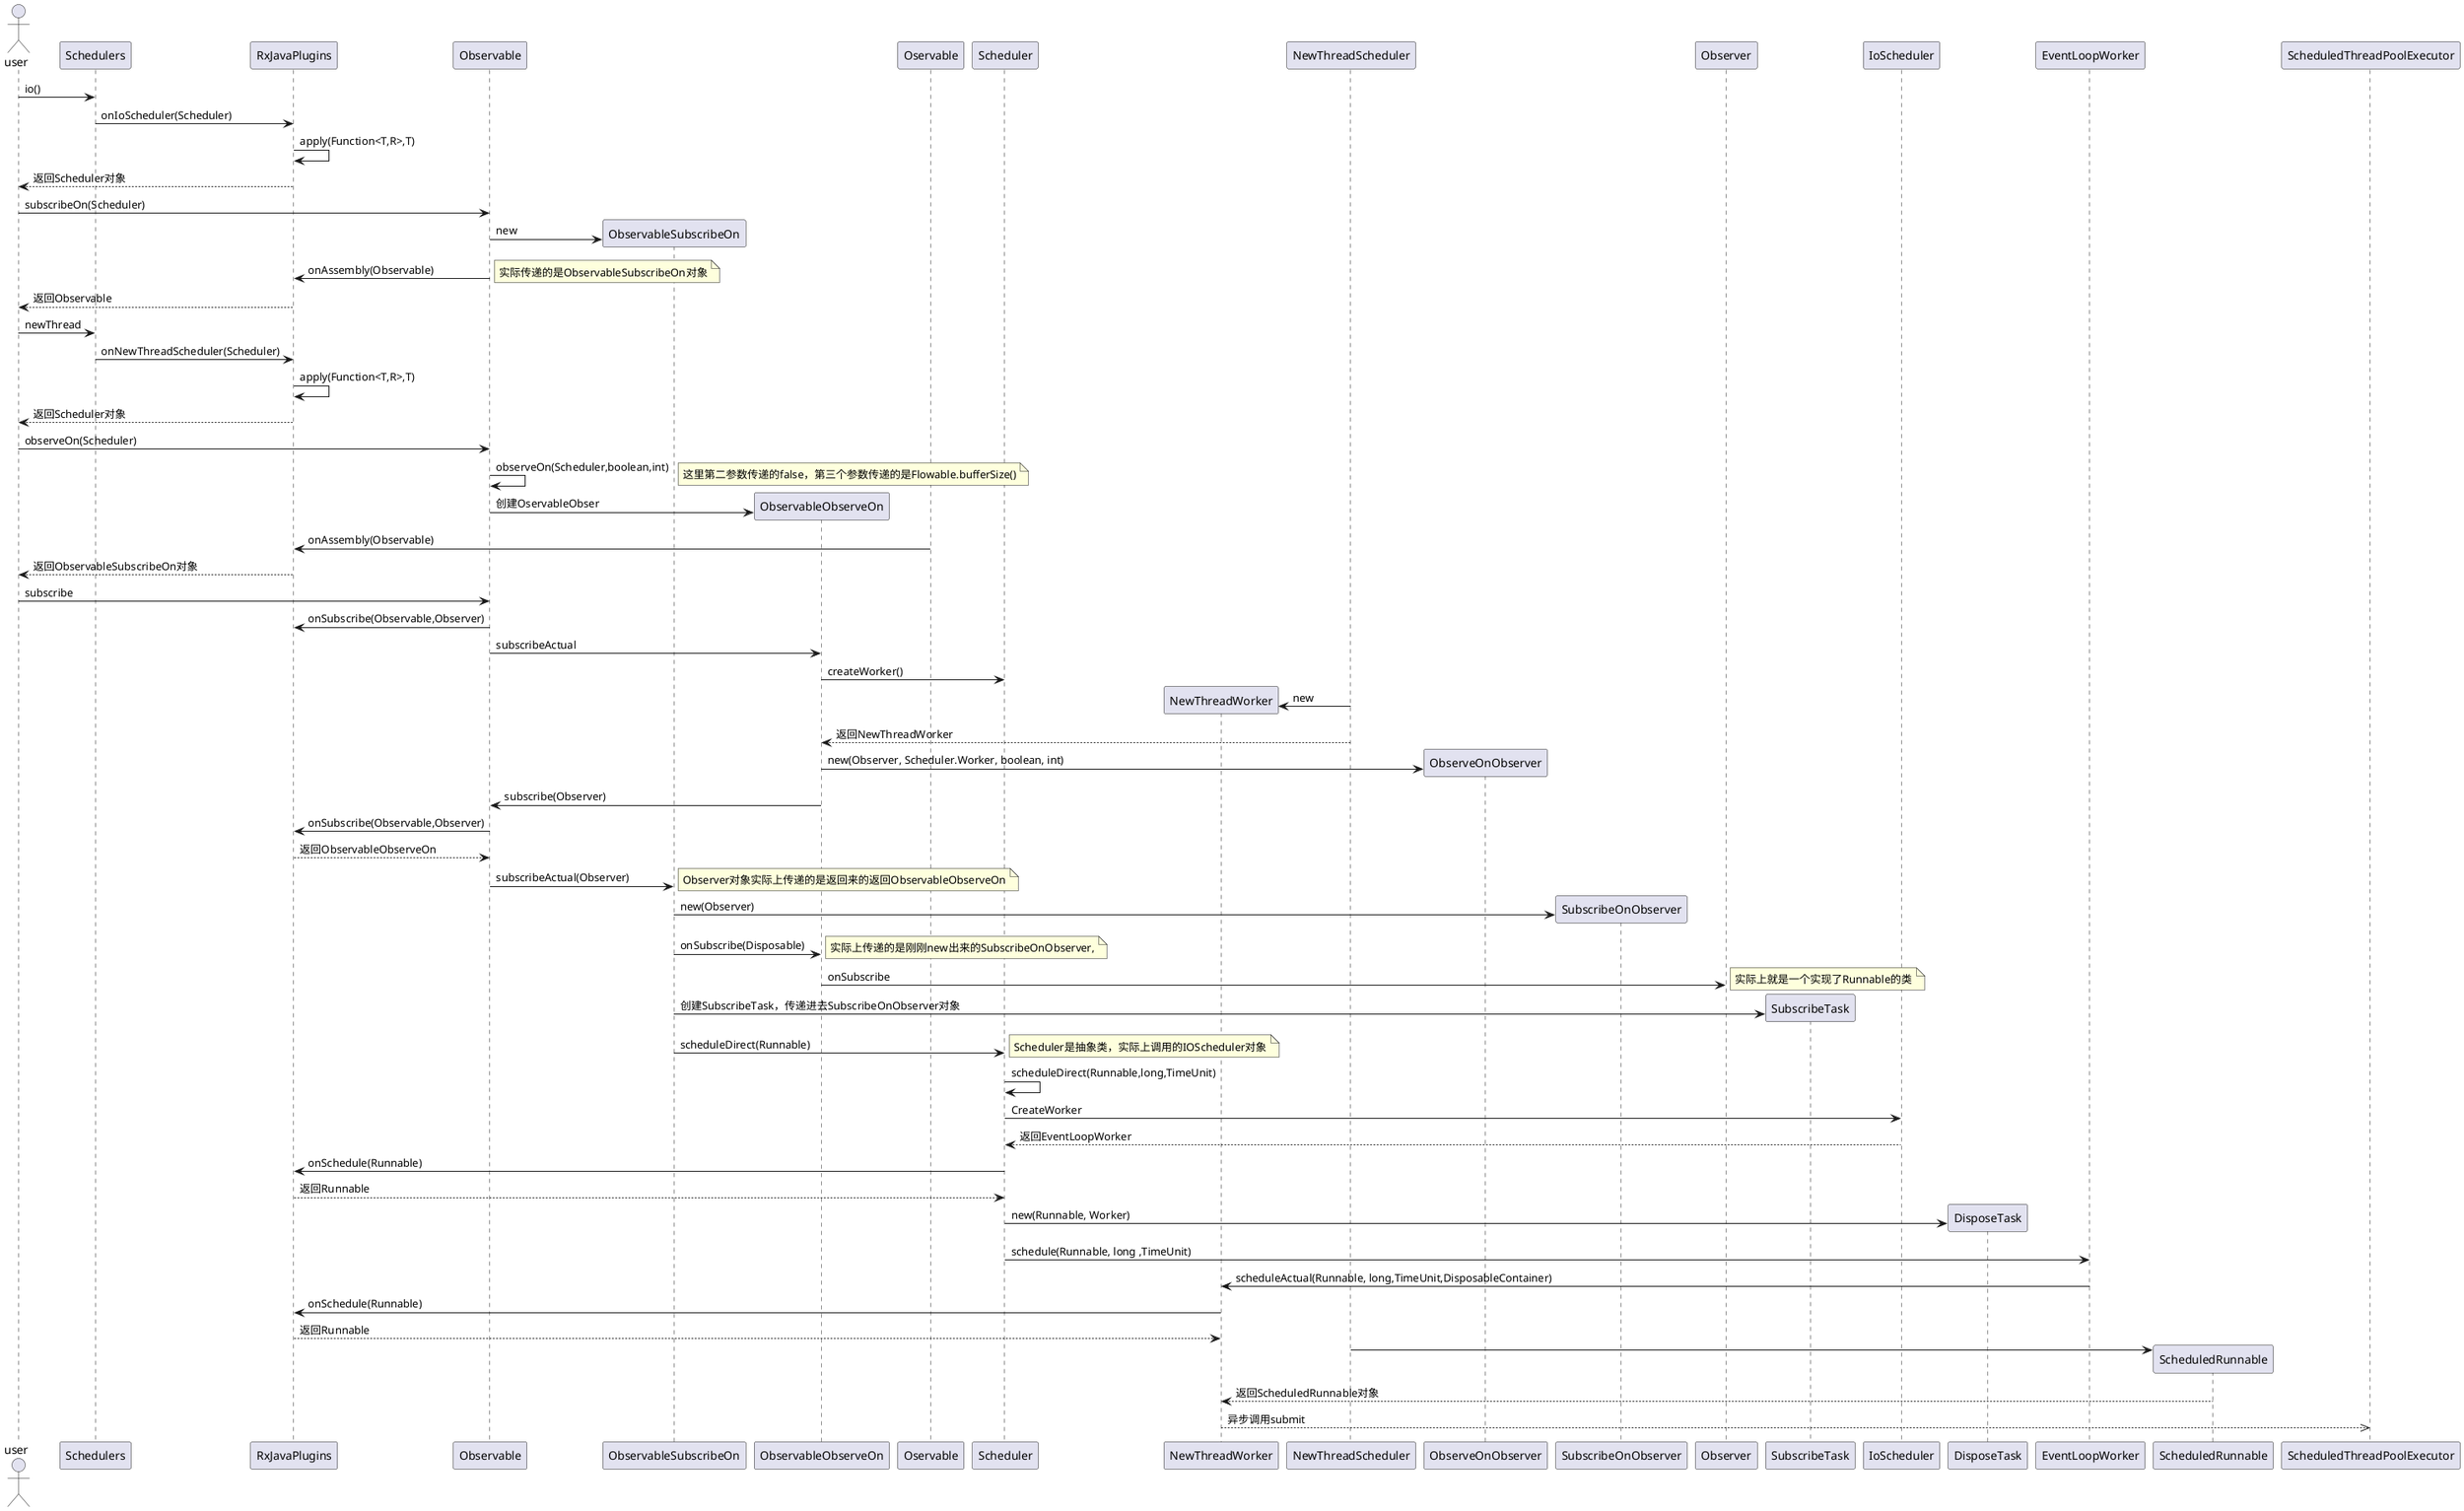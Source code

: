 @startuml 切换线程
actor user

user->Schedulers : io()
Schedulers->RxJavaPlugins : onIoScheduler(Scheduler)
RxJavaPlugins->RxJavaPlugins :apply(Function<T,R>,T)
RxJavaPlugins-->user : 返回Scheduler对象

user->Observable : subscribeOn(Scheduler)
create ObservableSubscribeOn
Observable -> ObservableSubscribeOn: new
Observable->RxJavaPlugins : onAssembly(Observable)
note right : 实际传递的是ObservableSubscribeOn对象
RxJavaPlugins-->user : 返回Observable


user->Schedulers : newThread
Schedulers->RxJavaPlugins : onNewThreadScheduler(Scheduler)
RxJavaPlugins->RxJavaPlugins : apply(Function<T,R>,T)
RxJavaPlugins-->user : 返回Scheduler对象



user->Observable : observeOn(Scheduler)
Observable->Observable : observeOn(Scheduler,boolean,int)
note right : 这里第二参数传递的false，第三个参数传递的是Flowable.bufferSize()
create ObservableObserveOn
Observable->ObservableObserveOn : 创建OservableObser
Oservable->RxJavaPlugins : onAssembly(Observable)
RxJavaPlugins-->user : 返回ObservableSubscribeOn对象


user->Observable : subscribe
Observable ->  RxJavaPlugins : onSubscribe(Observable,Observer)
Observable -> ObservableObserveOn : subscribeActual
ObservableObserveOn -> Scheduler : createWorker()
create NewThreadWorker
NewThreadScheduler -> NewThreadWorker : new
NewThreadScheduler --> ObservableObserveOn : 返回NewThreadWorker

create ObserveOnObserver
ObservableObserveOn -> ObserveOnObserver : new(Observer, Scheduler.Worker, boolean, int)
ObservableObserveOn -> Observable : subscribe(Observer)
Observable -> RxJavaPlugins : onSubscribe(Observable,Observer)
RxJavaPlugins --> Observable : 返回ObservableObserveOn
Observable->ObservableSubscribeOn: subscribeActual(Observer)
note right : Observer对象实际上传递的是返回来的返回ObservableObserveOn
create SubscribeOnObserver
ObservableSubscribeOn -> SubscribeOnObserver : new(Observer)
ObservableSubscribeOn -> ObservableObserveOn : onSubscribe(Disposable)
note right : 实际上传递的是刚刚new出来的SubscribeOnObserver,
ObservableObserveOn -> Observer : onSubscribe
create SubscribeTask
note right: 实际上就是一个实现了Runnable的类
ObservableSubscribeOn -> SubscribeTask : 创建SubscribeTask，传递进去SubscribeOnObserver对象
ObservableSubscribeOn -> Scheduler : scheduleDirect(Runnable)
note right : Scheduler是抽象类，实际上调用的IOScheduler对象
Scheduler -> Scheduler : scheduleDirect(Runnable,long,TimeUnit)
Scheduler -> IoScheduler : CreateWorker
IoScheduler --> Scheduler : 返回EventLoopWorker
Scheduler -> RxJavaPlugins : onSchedule(Runnable)
RxJavaPlugins --> Scheduler : 返回Runnable
create DisposeTask
Scheduler -> DisposeTask : new(Runnable, Worker)
Scheduler -> EventLoopWorker : schedule(Runnable, long ,TimeUnit)
EventLoopWorker -> NewThreadWorker : scheduleActual(Runnable, long,TimeUnit,DisposableContainer)
NewThreadWorker -> RxJavaPlugins : onSchedule(Runnable)
RxJavaPlugins --> NewThreadWorker : 返回Runnable
create ScheduledRunnable
NewThreadScheduler -> ScheduledRunnable
ScheduledRunnable --> NewThreadWorker:返回ScheduledRunnable对象
NewThreadWorker -->> ScheduledThreadPoolExecutor : 异步调用submit














' user->ObservableCreate : 1.subscribeOn()
' create ObservableSubscribeOn
' ObservableCreate -> ObservableSubscribeOn : 2.new
' ObservableCreate->RxJavaPlugins : 3.onAssembly
' RxJavaPlugins -> user : 4.ObservableSubscribeOn
@enduml